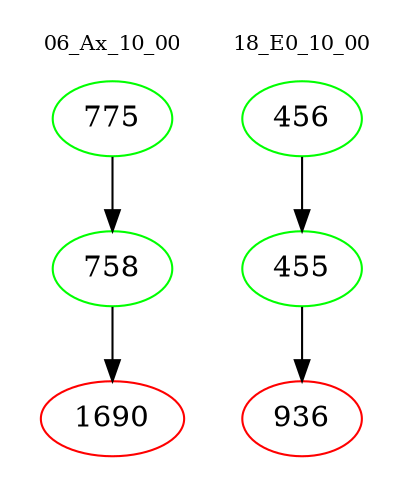 digraph{
subgraph cluster_0 {
color = white
label = "06_Ax_10_00";
fontsize=10;
T0_775 [label="775", color="green"]
T0_775 -> T0_758 [color="black"]
T0_758 [label="758", color="green"]
T0_758 -> T0_1690 [color="black"]
T0_1690 [label="1690", color="red"]
}
subgraph cluster_1 {
color = white
label = "18_E0_10_00";
fontsize=10;
T1_456 [label="456", color="green"]
T1_456 -> T1_455 [color="black"]
T1_455 [label="455", color="green"]
T1_455 -> T1_936 [color="black"]
T1_936 [label="936", color="red"]
}
}

